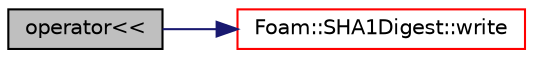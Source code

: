 digraph "operator&lt;&lt;"
{
  bgcolor="transparent";
  edge [fontname="Helvetica",fontsize="10",labelfontname="Helvetica",labelfontsize="10"];
  node [fontname="Helvetica",fontsize="10",shape=record];
  rankdir="LR";
  Node1 [label="operator\<\<",height=0.2,width=0.4,color="black", fillcolor="grey75", style="filled", fontcolor="black"];
  Node1 -> Node2 [color="midnightblue",fontsize="10",style="solid",fontname="Helvetica"];
  Node2 [label="Foam::SHA1Digest::write",height=0.2,width=0.4,color="red",URL="$a02285.html#a9a43bc0392f39f25d8b9446c669380f6",tooltip="Write (40-byte) text representation, optionally with &#39;_&#39; prefix. "];
}
